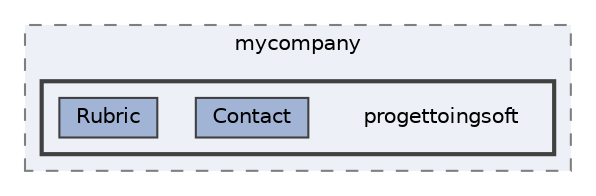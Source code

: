 digraph "src/test/java/com/mycompany/progettoingsoft"
{
 // LATEX_PDF_SIZE
  bgcolor="transparent";
  edge [fontname=Helvetica,fontsize=10,labelfontname=Helvetica,labelfontsize=10];
  node [fontname=Helvetica,fontsize=10,shape=box,height=0.2,width=0.4];
  compound=true
  subgraph clusterdir_1ccf0eaddc1351b8f07a704f36fed07e {
    graph [ bgcolor="#edf0f7", pencolor="grey50", label="mycompany", fontname=Helvetica,fontsize=10 style="filled,dashed", URL="dir_1ccf0eaddc1351b8f07a704f36fed07e.html",tooltip=""]
  subgraph clusterdir_205811db20c247d151fbbe12d7ffedc7 {
    graph [ bgcolor="#edf0f7", pencolor="grey25", label="", fontname=Helvetica,fontsize=10 style="filled,bold", URL="dir_205811db20c247d151fbbe12d7ffedc7.html",tooltip=""]
    dir_205811db20c247d151fbbe12d7ffedc7 [shape=plaintext, label="progettoingsoft"];
  dir_0d841e56644ad76baba676a03d80ddb2 [label="Contact", fillcolor="#a2b4d6", color="grey25", style="filled", URL="dir_0d841e56644ad76baba676a03d80ddb2.html",tooltip=""];
  dir_c9951d988bab31bbb603fab3be09ca7f [label="Rubric", fillcolor="#a2b4d6", color="grey25", style="filled", URL="dir_c9951d988bab31bbb603fab3be09ca7f.html",tooltip=""];
  }
  }
}
